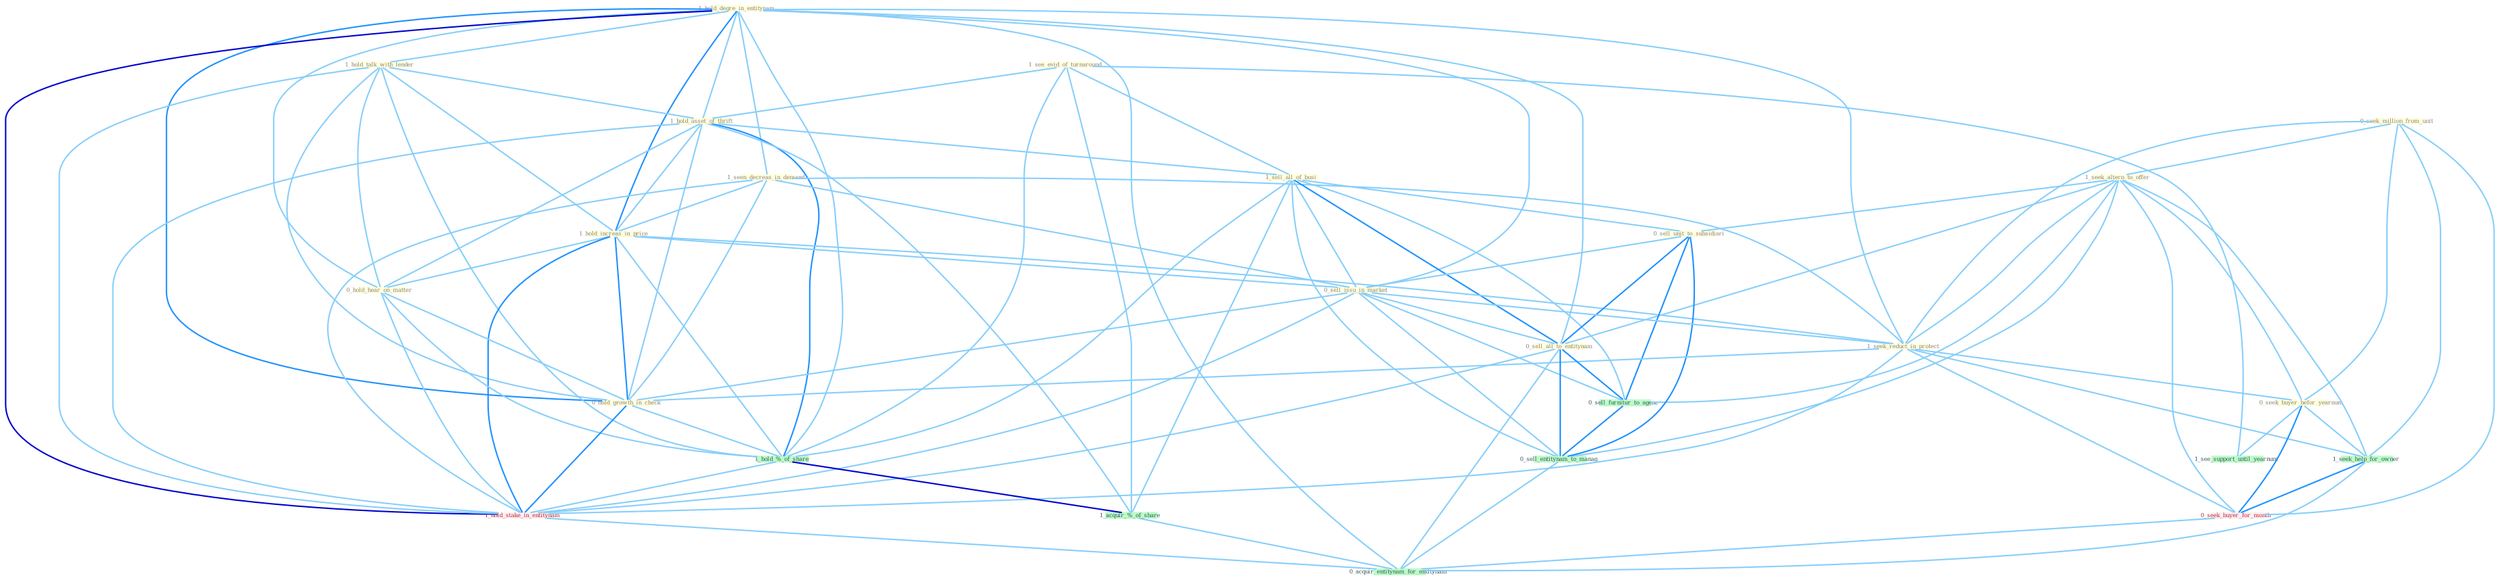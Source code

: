 Graph G{ 
    node
    [shape=polygon,style=filled,width=.5,height=.06,color="#BDFCC9",fixedsize=true,fontsize=4,
    fontcolor="#2f4f4f"];
    {node
    [color="#ffffe0", fontcolor="#8b7d6b"] "1_hold_degre_in_entitynam " "1_hold_talk_with_lender " "0_seek_million_from_unit " "1_see_evid_of_turnaround " "1_hold_asset_of_thrift " "1_seek_altern_to_offer " "1_seen_decreas_in_demand " "1_sell_all_of_busi " "1_hold_increas_in_price " "0_hold_hear_on_matter " "0_sell_unit_to_subsidiari " "0_sell_issu_in_market " "1_seek_reduct_in_protect " "0_sell_all_to_entitynam " "0_seek_buyer_befor_yearnum " "0_hold_growth_in_check "}
{node [color="#fff0f5", fontcolor="#b22222"] "1_hold_stake_in_entitynam " "0_seek_buyer_for_month "}
edge [color="#B0E2FF"];

	"1_hold_degre_in_entitynam " -- "1_hold_talk_with_lender " [w="1", color="#87cefa" ];
	"1_hold_degre_in_entitynam " -- "1_hold_asset_of_thrift " [w="1", color="#87cefa" ];
	"1_hold_degre_in_entitynam " -- "1_seen_decreas_in_demand " [w="1", color="#87cefa" ];
	"1_hold_degre_in_entitynam " -- "1_hold_increas_in_price " [w="2", color="#1e90ff" , len=0.8];
	"1_hold_degre_in_entitynam " -- "0_hold_hear_on_matter " [w="1", color="#87cefa" ];
	"1_hold_degre_in_entitynam " -- "0_sell_issu_in_market " [w="1", color="#87cefa" ];
	"1_hold_degre_in_entitynam " -- "1_seek_reduct_in_protect " [w="1", color="#87cefa" ];
	"1_hold_degre_in_entitynam " -- "0_sell_all_to_entitynam " [w="1", color="#87cefa" ];
	"1_hold_degre_in_entitynam " -- "0_hold_growth_in_check " [w="2", color="#1e90ff" , len=0.8];
	"1_hold_degre_in_entitynam " -- "1_hold_%_of_share " [w="1", color="#87cefa" ];
	"1_hold_degre_in_entitynam " -- "1_hold_stake_in_entitynam " [w="3", color="#0000cd" , len=0.6];
	"1_hold_degre_in_entitynam " -- "0_acquir_entitynam_for_entitynam " [w="1", color="#87cefa" ];
	"1_hold_talk_with_lender " -- "1_hold_asset_of_thrift " [w="1", color="#87cefa" ];
	"1_hold_talk_with_lender " -- "1_hold_increas_in_price " [w="1", color="#87cefa" ];
	"1_hold_talk_with_lender " -- "0_hold_hear_on_matter " [w="1", color="#87cefa" ];
	"1_hold_talk_with_lender " -- "0_hold_growth_in_check " [w="1", color="#87cefa" ];
	"1_hold_talk_with_lender " -- "1_hold_%_of_share " [w="1", color="#87cefa" ];
	"1_hold_talk_with_lender " -- "1_hold_stake_in_entitynam " [w="1", color="#87cefa" ];
	"0_seek_million_from_unit " -- "1_seek_altern_to_offer " [w="1", color="#87cefa" ];
	"0_seek_million_from_unit " -- "1_seek_reduct_in_protect " [w="1", color="#87cefa" ];
	"0_seek_million_from_unit " -- "0_seek_buyer_befor_yearnum " [w="1", color="#87cefa" ];
	"0_seek_million_from_unit " -- "1_seek_help_for_owner " [w="1", color="#87cefa" ];
	"0_seek_million_from_unit " -- "0_seek_buyer_for_month " [w="1", color="#87cefa" ];
	"1_see_evid_of_turnaround " -- "1_hold_asset_of_thrift " [w="1", color="#87cefa" ];
	"1_see_evid_of_turnaround " -- "1_sell_all_of_busi " [w="1", color="#87cefa" ];
	"1_see_evid_of_turnaround " -- "1_hold_%_of_share " [w="1", color="#87cefa" ];
	"1_see_evid_of_turnaround " -- "1_acquir_%_of_share " [w="1", color="#87cefa" ];
	"1_see_evid_of_turnaround " -- "1_see_support_until_yearnum " [w="1", color="#87cefa" ];
	"1_hold_asset_of_thrift " -- "1_sell_all_of_busi " [w="1", color="#87cefa" ];
	"1_hold_asset_of_thrift " -- "1_hold_increas_in_price " [w="1", color="#87cefa" ];
	"1_hold_asset_of_thrift " -- "0_hold_hear_on_matter " [w="1", color="#87cefa" ];
	"1_hold_asset_of_thrift " -- "0_hold_growth_in_check " [w="1", color="#87cefa" ];
	"1_hold_asset_of_thrift " -- "1_hold_%_of_share " [w="2", color="#1e90ff" , len=0.8];
	"1_hold_asset_of_thrift " -- "1_hold_stake_in_entitynam " [w="1", color="#87cefa" ];
	"1_hold_asset_of_thrift " -- "1_acquir_%_of_share " [w="1", color="#87cefa" ];
	"1_seek_altern_to_offer " -- "0_sell_unit_to_subsidiari " [w="1", color="#87cefa" ];
	"1_seek_altern_to_offer " -- "1_seek_reduct_in_protect " [w="1", color="#87cefa" ];
	"1_seek_altern_to_offer " -- "0_sell_all_to_entitynam " [w="1", color="#87cefa" ];
	"1_seek_altern_to_offer " -- "0_seek_buyer_befor_yearnum " [w="1", color="#87cefa" ];
	"1_seek_altern_to_offer " -- "1_seek_help_for_owner " [w="1", color="#87cefa" ];
	"1_seek_altern_to_offer " -- "0_seek_buyer_for_month " [w="1", color="#87cefa" ];
	"1_seek_altern_to_offer " -- "0_sell_furnitur_to_agenc " [w="1", color="#87cefa" ];
	"1_seek_altern_to_offer " -- "0_sell_entitynam_to_manag " [w="1", color="#87cefa" ];
	"1_seen_decreas_in_demand " -- "1_hold_increas_in_price " [w="1", color="#87cefa" ];
	"1_seen_decreas_in_demand " -- "0_sell_issu_in_market " [w="1", color="#87cefa" ];
	"1_seen_decreas_in_demand " -- "1_seek_reduct_in_protect " [w="1", color="#87cefa" ];
	"1_seen_decreas_in_demand " -- "0_hold_growth_in_check " [w="1", color="#87cefa" ];
	"1_seen_decreas_in_demand " -- "1_hold_stake_in_entitynam " [w="1", color="#87cefa" ];
	"1_sell_all_of_busi " -- "0_sell_unit_to_subsidiari " [w="1", color="#87cefa" ];
	"1_sell_all_of_busi " -- "0_sell_issu_in_market " [w="1", color="#87cefa" ];
	"1_sell_all_of_busi " -- "0_sell_all_to_entitynam " [w="2", color="#1e90ff" , len=0.8];
	"1_sell_all_of_busi " -- "1_hold_%_of_share " [w="1", color="#87cefa" ];
	"1_sell_all_of_busi " -- "1_acquir_%_of_share " [w="1", color="#87cefa" ];
	"1_sell_all_of_busi " -- "0_sell_furnitur_to_agenc " [w="1", color="#87cefa" ];
	"1_sell_all_of_busi " -- "0_sell_entitynam_to_manag " [w="1", color="#87cefa" ];
	"1_hold_increas_in_price " -- "0_hold_hear_on_matter " [w="1", color="#87cefa" ];
	"1_hold_increas_in_price " -- "0_sell_issu_in_market " [w="1", color="#87cefa" ];
	"1_hold_increas_in_price " -- "1_seek_reduct_in_protect " [w="1", color="#87cefa" ];
	"1_hold_increas_in_price " -- "0_hold_growth_in_check " [w="2", color="#1e90ff" , len=0.8];
	"1_hold_increas_in_price " -- "1_hold_%_of_share " [w="1", color="#87cefa" ];
	"1_hold_increas_in_price " -- "1_hold_stake_in_entitynam " [w="2", color="#1e90ff" , len=0.8];
	"0_hold_hear_on_matter " -- "0_hold_growth_in_check " [w="1", color="#87cefa" ];
	"0_hold_hear_on_matter " -- "1_hold_%_of_share " [w="1", color="#87cefa" ];
	"0_hold_hear_on_matter " -- "1_hold_stake_in_entitynam " [w="1", color="#87cefa" ];
	"0_sell_unit_to_subsidiari " -- "0_sell_issu_in_market " [w="1", color="#87cefa" ];
	"0_sell_unit_to_subsidiari " -- "0_sell_all_to_entitynam " [w="2", color="#1e90ff" , len=0.8];
	"0_sell_unit_to_subsidiari " -- "0_sell_furnitur_to_agenc " [w="2", color="#1e90ff" , len=0.8];
	"0_sell_unit_to_subsidiari " -- "0_sell_entitynam_to_manag " [w="2", color="#1e90ff" , len=0.8];
	"0_sell_issu_in_market " -- "1_seek_reduct_in_protect " [w="1", color="#87cefa" ];
	"0_sell_issu_in_market " -- "0_sell_all_to_entitynam " [w="1", color="#87cefa" ];
	"0_sell_issu_in_market " -- "0_hold_growth_in_check " [w="1", color="#87cefa" ];
	"0_sell_issu_in_market " -- "1_hold_stake_in_entitynam " [w="1", color="#87cefa" ];
	"0_sell_issu_in_market " -- "0_sell_furnitur_to_agenc " [w="1", color="#87cefa" ];
	"0_sell_issu_in_market " -- "0_sell_entitynam_to_manag " [w="1", color="#87cefa" ];
	"1_seek_reduct_in_protect " -- "0_seek_buyer_befor_yearnum " [w="1", color="#87cefa" ];
	"1_seek_reduct_in_protect " -- "0_hold_growth_in_check " [w="1", color="#87cefa" ];
	"1_seek_reduct_in_protect " -- "1_hold_stake_in_entitynam " [w="1", color="#87cefa" ];
	"1_seek_reduct_in_protect " -- "1_seek_help_for_owner " [w="1", color="#87cefa" ];
	"1_seek_reduct_in_protect " -- "0_seek_buyer_for_month " [w="1", color="#87cefa" ];
	"0_sell_all_to_entitynam " -- "1_hold_stake_in_entitynam " [w="1", color="#87cefa" ];
	"0_sell_all_to_entitynam " -- "0_sell_furnitur_to_agenc " [w="2", color="#1e90ff" , len=0.8];
	"0_sell_all_to_entitynam " -- "0_sell_entitynam_to_manag " [w="2", color="#1e90ff" , len=0.8];
	"0_sell_all_to_entitynam " -- "0_acquir_entitynam_for_entitynam " [w="1", color="#87cefa" ];
	"0_seek_buyer_befor_yearnum " -- "1_seek_help_for_owner " [w="1", color="#87cefa" ];
	"0_seek_buyer_befor_yearnum " -- "0_seek_buyer_for_month " [w="2", color="#1e90ff" , len=0.8];
	"0_seek_buyer_befor_yearnum " -- "1_see_support_until_yearnum " [w="1", color="#87cefa" ];
	"0_hold_growth_in_check " -- "1_hold_%_of_share " [w="1", color="#87cefa" ];
	"0_hold_growth_in_check " -- "1_hold_stake_in_entitynam " [w="2", color="#1e90ff" , len=0.8];
	"1_hold_%_of_share " -- "1_hold_stake_in_entitynam " [w="1", color="#87cefa" ];
	"1_hold_%_of_share " -- "1_acquir_%_of_share " [w="3", color="#0000cd" , len=0.6];
	"1_hold_stake_in_entitynam " -- "0_acquir_entitynam_for_entitynam " [w="1", color="#87cefa" ];
	"1_seek_help_for_owner " -- "0_seek_buyer_for_month " [w="2", color="#1e90ff" , len=0.8];
	"1_seek_help_for_owner " -- "0_acquir_entitynam_for_entitynam " [w="1", color="#87cefa" ];
	"0_seek_buyer_for_month " -- "0_acquir_entitynam_for_entitynam " [w="1", color="#87cefa" ];
	"1_acquir_%_of_share " -- "0_acquir_entitynam_for_entitynam " [w="1", color="#87cefa" ];
	"0_sell_furnitur_to_agenc " -- "0_sell_entitynam_to_manag " [w="2", color="#1e90ff" , len=0.8];
	"0_sell_entitynam_to_manag " -- "0_acquir_entitynam_for_entitynam " [w="1", color="#87cefa" ];
}
